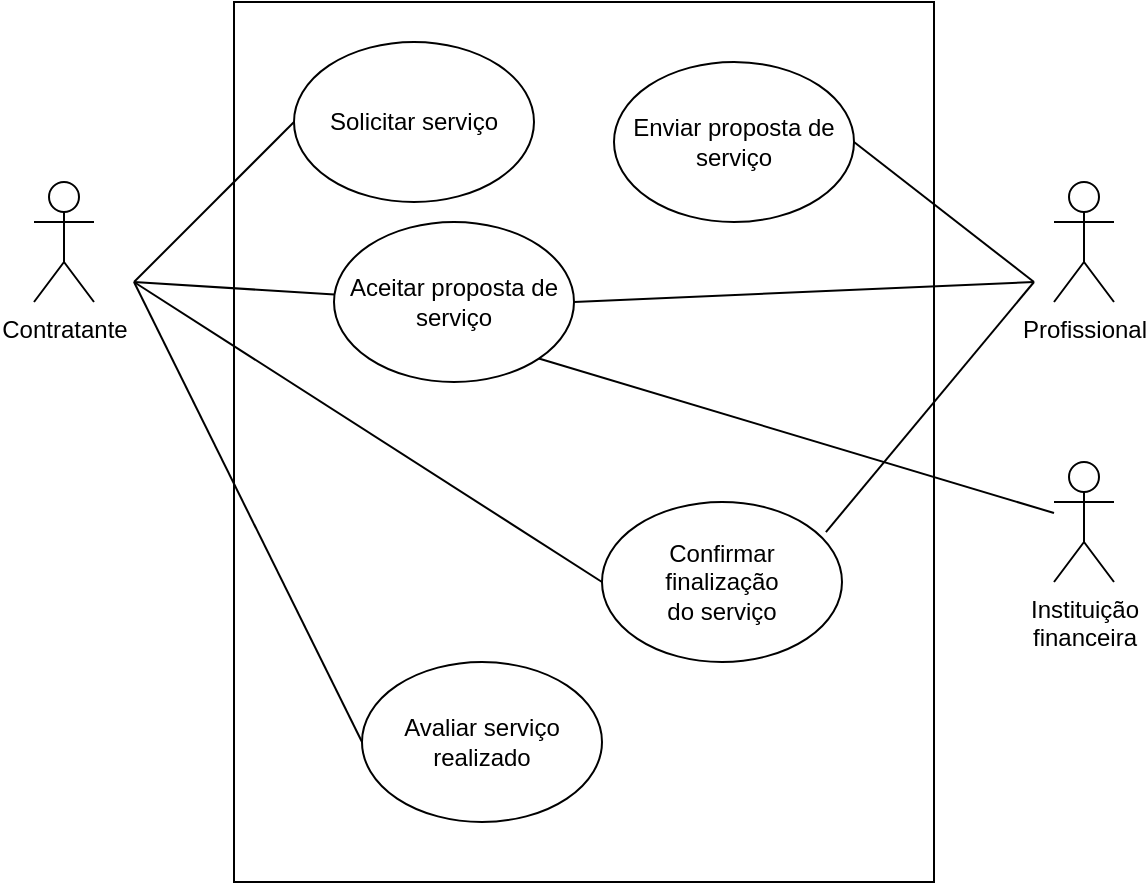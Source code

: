 <mxfile version="26.2.5">
  <diagram name="Página-1" id="AiskDo8snz670i-G4ISs">
    <mxGraphModel dx="999" dy="1110" grid="1" gridSize="10" guides="1" tooltips="1" connect="1" arrows="1" fold="1" page="1" pageScale="1" pageWidth="827" pageHeight="1169" math="0" shadow="0">
      <root>
        <mxCell id="0" />
        <mxCell id="1" parent="0" />
        <mxCell id="yUqG6FH9V8UZ_ctYaShu-2" value="" style="rounded=0;whiteSpace=wrap;html=1;" parent="1" vertex="1">
          <mxGeometry x="230" y="170" width="350" height="440" as="geometry" />
        </mxCell>
        <mxCell id="yUqG6FH9V8UZ_ctYaShu-3" value="Solicitar serviço" style="ellipse;whiteSpace=wrap;html=1;" parent="1" vertex="1">
          <mxGeometry x="260" y="190" width="120" height="80" as="geometry" />
        </mxCell>
        <mxCell id="yUqG6FH9V8UZ_ctYaShu-4" value="Aceitar proposta de serviço" style="ellipse;whiteSpace=wrap;html=1;" parent="1" vertex="1">
          <mxGeometry x="280" y="280" width="120" height="80" as="geometry" />
        </mxCell>
        <mxCell id="yUqG6FH9V8UZ_ctYaShu-5" value="Enviar proposta de serviço" style="ellipse;whiteSpace=wrap;html=1;" parent="1" vertex="1">
          <mxGeometry x="420" y="200" width="120" height="80" as="geometry" />
        </mxCell>
        <mxCell id="yUqG6FH9V8UZ_ctYaShu-8" value="Confirmar&lt;br&gt;finalização&lt;br&gt;do serviço" style="ellipse;whiteSpace=wrap;html=1;" parent="1" vertex="1">
          <mxGeometry x="414" y="420" width="120" height="80" as="geometry" />
        </mxCell>
        <mxCell id="yUqG6FH9V8UZ_ctYaShu-9" value="Avaliar serviço realizado" style="ellipse;whiteSpace=wrap;html=1;" parent="1" vertex="1">
          <mxGeometry x="294" y="500" width="120" height="80" as="geometry" />
        </mxCell>
        <mxCell id="yUqG6FH9V8UZ_ctYaShu-10" value="Contratante" style="shape=umlActor;verticalLabelPosition=bottom;verticalAlign=top;html=1;outlineConnect=0;" parent="1" vertex="1">
          <mxGeometry x="130" y="260" width="30" height="60" as="geometry" />
        </mxCell>
        <mxCell id="yUqG6FH9V8UZ_ctYaShu-11" value="Profissional" style="shape=umlActor;verticalLabelPosition=bottom;verticalAlign=top;html=1;outlineConnect=0;" parent="1" vertex="1">
          <mxGeometry x="640" y="260" width="30" height="60" as="geometry" />
        </mxCell>
        <mxCell id="yUqG6FH9V8UZ_ctYaShu-13" value="Instituição&lt;div&gt;financeira&lt;/div&gt;" style="shape=umlActor;verticalLabelPosition=bottom;verticalAlign=top;html=1;outlineConnect=0;" parent="1" vertex="1">
          <mxGeometry x="640" y="400" width="30" height="60" as="geometry" />
        </mxCell>
        <mxCell id="yUqG6FH9V8UZ_ctYaShu-14" value="" style="endArrow=none;html=1;rounded=0;entryX=0;entryY=0.5;entryDx=0;entryDy=0;" parent="1" target="yUqG6FH9V8UZ_ctYaShu-3" edge="1">
          <mxGeometry width="50" height="50" relative="1" as="geometry">
            <mxPoint x="180" y="310" as="sourcePoint" />
            <mxPoint x="320" y="410" as="targetPoint" />
          </mxGeometry>
        </mxCell>
        <mxCell id="yUqG6FH9V8UZ_ctYaShu-15" value="" style="endArrow=none;html=1;rounded=0;" parent="1" target="yUqG6FH9V8UZ_ctYaShu-4" edge="1">
          <mxGeometry width="50" height="50" relative="1" as="geometry">
            <mxPoint x="180" y="310" as="sourcePoint" />
            <mxPoint x="320" y="410" as="targetPoint" />
          </mxGeometry>
        </mxCell>
        <mxCell id="yUqG6FH9V8UZ_ctYaShu-16" value="" style="endArrow=none;html=1;rounded=0;exitX=0;exitY=0.5;exitDx=0;exitDy=0;" parent="1" source="yUqG6FH9V8UZ_ctYaShu-8" edge="1">
          <mxGeometry width="50" height="50" relative="1" as="geometry">
            <mxPoint x="270" y="460" as="sourcePoint" />
            <mxPoint x="180" y="310" as="targetPoint" />
          </mxGeometry>
        </mxCell>
        <mxCell id="yUqG6FH9V8UZ_ctYaShu-17" value="" style="endArrow=none;html=1;rounded=0;exitX=0;exitY=0.5;exitDx=0;exitDy=0;" parent="1" source="yUqG6FH9V8UZ_ctYaShu-9" edge="1">
          <mxGeometry width="50" height="50" relative="1" as="geometry">
            <mxPoint x="270" y="460" as="sourcePoint" />
            <mxPoint x="180" y="310" as="targetPoint" />
          </mxGeometry>
        </mxCell>
        <mxCell id="yUqG6FH9V8UZ_ctYaShu-18" value="" style="endArrow=none;html=1;rounded=0;exitX=1;exitY=0.5;exitDx=0;exitDy=0;" parent="1" source="yUqG6FH9V8UZ_ctYaShu-5" edge="1">
          <mxGeometry width="50" height="50" relative="1" as="geometry">
            <mxPoint x="270" y="460" as="sourcePoint" />
            <mxPoint x="630" y="310" as="targetPoint" />
          </mxGeometry>
        </mxCell>
        <mxCell id="yUqG6FH9V8UZ_ctYaShu-19" value="" style="endArrow=none;html=1;rounded=0;exitX=1;exitY=0.5;exitDx=0;exitDy=0;" parent="1" source="yUqG6FH9V8UZ_ctYaShu-4" edge="1">
          <mxGeometry width="50" height="50" relative="1" as="geometry">
            <mxPoint x="270" y="460" as="sourcePoint" />
            <mxPoint x="630" y="310" as="targetPoint" />
          </mxGeometry>
        </mxCell>
        <mxCell id="yUqG6FH9V8UZ_ctYaShu-21" value="" style="endArrow=none;html=1;rounded=0;exitX=1;exitY=1;exitDx=0;exitDy=0;" parent="1" source="yUqG6FH9V8UZ_ctYaShu-4" edge="1" target="yUqG6FH9V8UZ_ctYaShu-13">
          <mxGeometry width="50" height="50" relative="1" as="geometry">
            <mxPoint x="270" y="460" as="sourcePoint" />
            <mxPoint x="620" y="550" as="targetPoint" />
          </mxGeometry>
        </mxCell>
        <mxCell id="Fx0SNQ5xL3IWgHlJ-hTe-6" value="" style="endArrow=none;html=1;rounded=0;exitX=0.933;exitY=0.188;exitDx=0;exitDy=0;exitPerimeter=0;" parent="1" edge="1" source="yUqG6FH9V8UZ_ctYaShu-8">
          <mxGeometry width="50" height="50" relative="1" as="geometry">
            <mxPoint x="540" y="400" as="sourcePoint" />
            <mxPoint x="630" y="310" as="targetPoint" />
          </mxGeometry>
        </mxCell>
      </root>
    </mxGraphModel>
  </diagram>
</mxfile>
